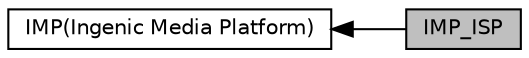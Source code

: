 digraph "IMP_ISP"
{
  edge [fontname="Helvetica",fontsize="10",labelfontname="Helvetica",labelfontsize="10"];
  node [fontname="Helvetica",fontsize="10",shape=record];
  rankdir=LR;
  Node0 [label="IMP_ISP",height=0.2,width=0.4,color="black", fillcolor="grey75", style="filled", fontcolor="black"];
  Node1 [label="IMP(Ingenic Media Platform)",height=0.2,width=0.4,color="black", fillcolor="white", style="filled",URL="$group__imp.html"];
  Node1->Node0 [shape=plaintext, dir="back", style="solid"];
}
